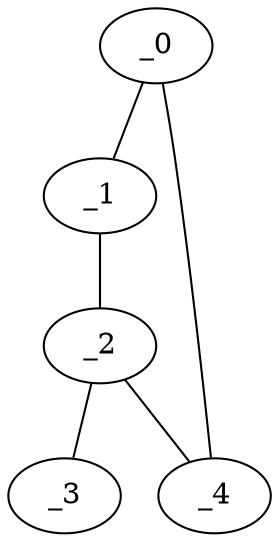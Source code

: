 graph FP1_0136 {
	_0	 [x="0.136895",
		y="2.6332"];
	_1	 [x="0.783495",
		y="0.701964"];
	_0 -- _1;
	_4	 [x="1.85596",
		y="2.50319"];
	_0 -- _4;
	_2	 [x="0.534904",
		y="1.72941"];
	_1 -- _2;
	_3	 [x="1.58271",
		y="1.76891"];
	_2 -- _3;
	_2 -- _4;
}
